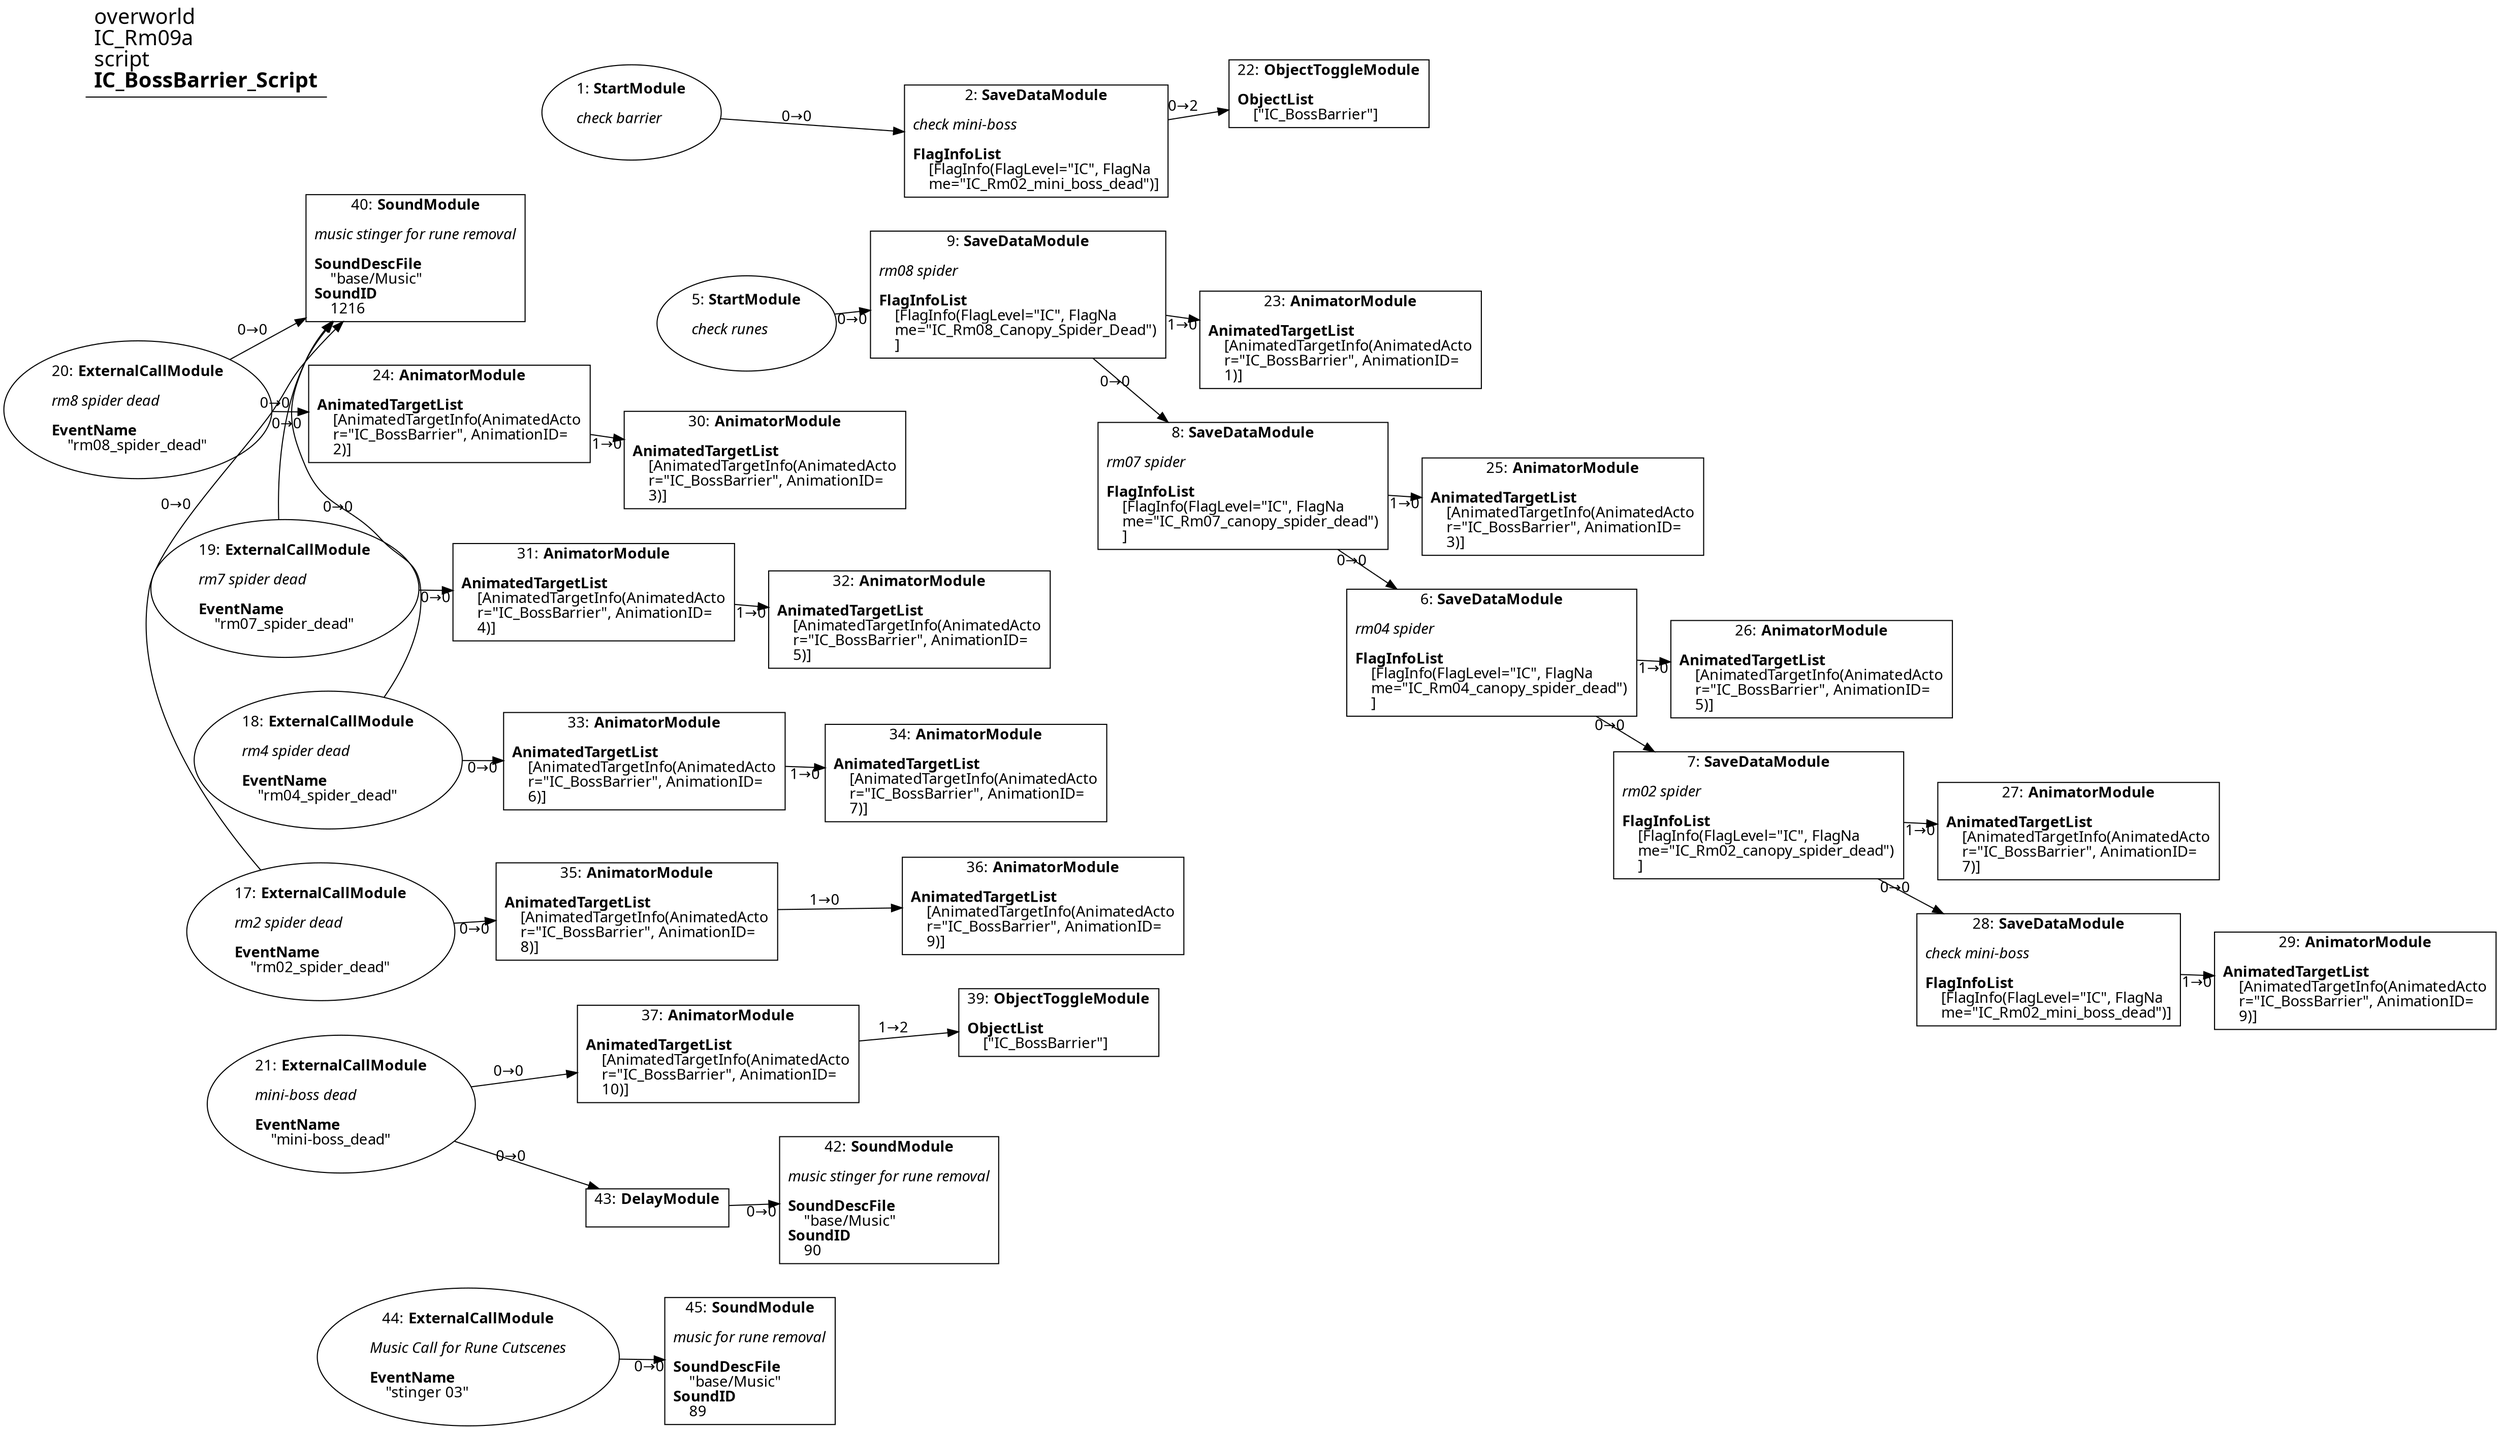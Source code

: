 digraph {
    layout = fdp;
    overlap = prism;
    sep = "+16";
    splines = spline;

    node [ shape = box ];

    graph [ fontname = "Segoe UI" ];
    node [ fontname = "Segoe UI" ];
    edge [ fontname = "Segoe UI" ];

    1 [ label = <1: <b>StartModule</b><br/><br/><i>check barrier<br align="left"/></i><br align="left"/>> ];
    1 [ shape = oval ]
    1 [ pos = "0.149,-0.27100003!" ];
    1 -> 2 [ label = "0→0" ];

    2 [ label = <2: <b>SaveDataModule</b><br/><br/><i>check mini-boss<br align="left"/></i><br align="left"/><b>FlagInfoList</b><br align="left"/>    [FlagInfo(FlagLevel=&quot;IC&quot;, FlagNa<br align="left"/>    me=&quot;IC_Rm02_mini_boss_dead&quot;)]<br align="left"/>> ];
    2 [ pos = "0.367,-0.27100003!" ];
    2 -> 22 [ label = "0→2" ];

    5 [ label = <5: <b>StartModule</b><br/><br/><i>check runes<br align="left"/></i><br align="left"/>> ];
    5 [ shape = oval ]
    5 [ pos = "0.14,-0.58900005!" ];
    5 -> 9 [ label = "0→0" ];

    6 [ label = <6: <b>SaveDataModule</b><br/><br/><i>rm04 spider<br align="left"/></i><br align="left"/><b>FlagInfoList</b><br align="left"/>    [FlagInfo(FlagLevel=&quot;IC&quot;, FlagNa<br align="left"/>    me=&quot;IC_Rm04_canopy_spider_dead&quot;)<br align="left"/>    ]<br align="left"/>> ];
    6 [ pos = "0.81700003,-0.943!" ];
    6 -> 26 [ label = "1→0" ];
    6 -> 7 [ label = "0→0" ];

    7 [ label = <7: <b>SaveDataModule</b><br/><br/><i>rm02 spider<br align="left"/></i><br align="left"/><b>FlagInfoList</b><br align="left"/>    [FlagInfo(FlagLevel=&quot;IC&quot;, FlagNa<br align="left"/>    me=&quot;IC_Rm02_canopy_spider_dead&quot;)<br align="left"/>    ]<br align="left"/>> ];
    7 [ pos = "1.0450001,-1.12!" ];
    7 -> 27 [ label = "1→0" ];
    7 -> 28 [ label = "0→0" ];

    8 [ label = <8: <b>SaveDataModule</b><br/><br/><i>rm07 spider<br align="left"/></i><br align="left"/><b>FlagInfoList</b><br align="left"/>    [FlagInfo(FlagLevel=&quot;IC&quot;, FlagNa<br align="left"/>    me=&quot;IC_Rm07_canopy_spider_dead&quot;)<br align="left"/>    ]<br align="left"/>> ];
    8 [ pos = "0.592,-0.77000004!" ];
    8 -> 25 [ label = "1→0" ];
    8 -> 6 [ label = "0→0" ];

    9 [ label = <9: <b>SaveDataModule</b><br/><br/><i>rm08 spider<br align="left"/></i><br align="left"/><b>FlagInfoList</b><br align="left"/>    [FlagInfo(FlagLevel=&quot;IC&quot;, FlagNa<br align="left"/>    me=&quot;IC_Rm08_Canopy_Spider_Dead&quot;)<br align="left"/>    ]<br align="left"/>> ];
    9 [ pos = "0.36600003,-0.58900005!" ];
    9 -> 23 [ label = "1→0" ];
    9 -> 8 [ label = "0→0" ];

    17 [ label = <17: <b>ExternalCallModule</b><br/><br/><i>rm2 spider dead<br align="left"/></i><br align="left"/><b>EventName</b><br align="left"/>    &quot;rm02_spider_dead&quot;<br align="left"/>> ];
    17 [ shape = oval ]
    17 [ pos = "-0.41500002,-1.2590001!" ];
    17 -> 35 [ label = "0→0" ];
    17 -> 40 [ label = "0→0" ];

    18 [ label = <18: <b>ExternalCallModule</b><br/><br/><i>rm4 spider dead<br align="left"/></i><br align="left"/><b>EventName</b><br align="left"/>    &quot;rm04_spider_dead&quot;<br align="left"/>> ];
    18 [ shape = oval ]
    18 [ pos = "-0.41000003,-1.087!" ];
    18 -> 33 [ label = "0→0" ];
    18 -> 40 [ label = "0→0" ];

    19 [ label = <19: <b>ExternalCallModule</b><br/><br/><i>rm7 spider dead<br align="left"/></i><br align="left"/><b>EventName</b><br align="left"/>    &quot;rm07_spider_dead&quot;<br align="left"/>> ];
    19 [ shape = oval ]
    19 [ pos = "-0.41300002,-0.887!" ];
    19 -> 31 [ label = "0→0" ];
    19 -> 40 [ label = "0→0" ];

    20 [ label = <20: <b>ExternalCallModule</b><br/><br/><i>rm8 spider dead<br align="left"/></i><br align="left"/><b>EventName</b><br align="left"/>    &quot;rm08_spider_dead&quot;<br align="left"/>> ];
    20 [ shape = oval ]
    20 [ pos = "-0.416,-0.717!" ];
    20 -> 24 [ label = "0→0" ];
    20 -> 40 [ label = "0→0" ];

    21 [ label = <21: <b>ExternalCallModule</b><br/><br/><i>mini-boss dead<br align="left"/></i><br align="left"/><b>EventName</b><br align="left"/>    &quot;mini-boss_dead&quot;<br align="left"/>> ];
    21 [ shape = oval ]
    21 [ pos = "-0.41700003,-1.445!" ];
    21 -> 37 [ label = "0→0" ];
    21 -> 43 [ label = "0→0" ];

    22 [ label = <22: <b>ObjectToggleModule</b><br/><br/><b>ObjectList</b><br align="left"/>    [&quot;IC_BossBarrier&quot;]<br align="left"/>> ];
    22 [ pos = "0.61200005,-0.22500001!" ];

    23 [ label = <23: <b>AnimatorModule</b><br/><br/><b>AnimatedTargetList</b><br align="left"/>    [AnimatedTargetInfo(AnimatedActo<br align="left"/>    r=&quot;IC_BossBarrier&quot;, AnimationID=<br align="left"/>    1)]<br align="left"/>> ];
    23 [ pos = "0.592,-0.61200005!" ];

    24 [ label = <24: <b>AnimatorModule</b><br/><br/><b>AnimatedTargetList</b><br align="left"/>    [AnimatedTargetInfo(AnimatedActo<br align="left"/>    r=&quot;IC_BossBarrier&quot;, AnimationID=<br align="left"/>    2)]<br align="left"/>> ];
    24 [ pos = "-0.18,-0.717!" ];
    24 -> 30 [ label = "1→0" ];

    25 [ label = <25: <b>AnimatorModule</b><br/><br/><b>AnimatedTargetList</b><br align="left"/>    [AnimatedTargetInfo(AnimatedActo<br align="left"/>    r=&quot;IC_BossBarrier&quot;, AnimationID=<br align="left"/>    3)]<br align="left"/>> ];
    25 [ pos = "0.81600004,-0.79300004!" ];

    26 [ label = <26: <b>AnimatorModule</b><br/><br/><b>AnimatedTargetList</b><br align="left"/>    [AnimatedTargetInfo(AnimatedActo<br align="left"/>    r=&quot;IC_BossBarrier&quot;, AnimationID=<br align="left"/>    5)]<br align="left"/>> ];
    26 [ pos = "1.0400001,-0.966!" ];

    27 [ label = <27: <b>AnimatorModule</b><br/><br/><b>AnimatedTargetList</b><br align="left"/>    [AnimatedTargetInfo(AnimatedActo<br align="left"/>    r=&quot;IC_BossBarrier&quot;, AnimationID=<br align="left"/>    7)]<br align="left"/>> ];
    27 [ pos = "1.281,-1.143!" ];

    28 [ label = <28: <b>SaveDataModule</b><br/><br/><i>check mini-boss<br align="left"/></i><br align="left"/><b>FlagInfoList</b><br align="left"/>    [FlagInfo(FlagLevel=&quot;IC&quot;, FlagNa<br align="left"/>    me=&quot;IC_Rm02_mini_boss_dead&quot;)]<br align="left"/>> ];
    28 [ pos = "1.284,-1.294!" ];
    28 -> 29 [ label = "1→0" ];

    29 [ label = <29: <b>AnimatorModule</b><br/><br/><b>AnimatedTargetList</b><br align="left"/>    [AnimatedTargetInfo(AnimatedActo<br align="left"/>    r=&quot;IC_BossBarrier&quot;, AnimationID=<br align="left"/>    9)]<br align="left"/>> ];
    29 [ pos = "1.5150001,-1.317!" ];

    30 [ label = <30: <b>AnimatorModule</b><br/><br/><b>AnimatedTargetList</b><br align="left"/>    [AnimatedTargetInfo(AnimatedActo<br align="left"/>    r=&quot;IC_BossBarrier&quot;, AnimationID=<br align="left"/>    3)]<br align="left"/>> ];
    30 [ pos = "0.035,-0.74!" ];

    31 [ label = <31: <b>AnimatorModule</b><br/><br/><b>AnimatedTargetList</b><br align="left"/>    [AnimatedTargetInfo(AnimatedActo<br align="left"/>    r=&quot;IC_BossBarrier&quot;, AnimationID=<br align="left"/>    4)]<br align="left"/>> ];
    31 [ pos = "-0.18,-0.887!" ];
    31 -> 32 [ label = "1→0" ];

    32 [ label = <32: <b>AnimatorModule</b><br/><br/><b>AnimatedTargetList</b><br align="left"/>    [AnimatedTargetInfo(AnimatedActo<br align="left"/>    r=&quot;IC_BossBarrier&quot;, AnimationID=<br align="left"/>    5)]<br align="left"/>> ];
    32 [ pos = "0.035,-0.91!" ];

    33 [ label = <33: <b>AnimatorModule</b><br/><br/><b>AnimatedTargetList</b><br align="left"/>    [AnimatedTargetInfo(AnimatedActo<br align="left"/>    r=&quot;IC_BossBarrier&quot;, AnimationID=<br align="left"/>    6)]<br align="left"/>> ];
    33 [ pos = "-0.18300001,-1.087!" ];
    33 -> 34 [ label = "1→0" ];

    34 [ label = <34: <b>AnimatorModule</b><br/><br/><b>AnimatedTargetList</b><br align="left"/>    [AnimatedTargetInfo(AnimatedActo<br align="left"/>    r=&quot;IC_BossBarrier&quot;, AnimationID=<br align="left"/>    7)]<br align="left"/>> ];
    34 [ pos = "0.032,-1.11!" ];

    35 [ label = <35: <b>AnimatorModule</b><br/><br/><b>AnimatedTargetList</b><br align="left"/>    [AnimatedTargetInfo(AnimatedActo<br align="left"/>    r=&quot;IC_BossBarrier&quot;, AnimationID=<br align="left"/>    8)]<br align="left"/>> ];
    35 [ pos = "-0.186,-1.2590001!" ];
    35 -> 36 [ label = "1→0" ];

    36 [ label = <36: <b>AnimatorModule</b><br/><br/><b>AnimatedTargetList</b><br align="left"/>    [AnimatedTargetInfo(AnimatedActo<br align="left"/>    r=&quot;IC_BossBarrier&quot;, AnimationID=<br align="left"/>    9)]<br align="left"/>> ];
    36 [ pos = "0.029000001,-1.2820001!" ];

    37 [ label = <37: <b>AnimatorModule</b><br/><br/><b>AnimatedTargetList</b><br align="left"/>    [AnimatedTargetInfo(AnimatedActo<br align="left"/>    r=&quot;IC_BossBarrier&quot;, AnimationID=<br align="left"/>    10)]<br align="left"/>> ];
    37 [ pos = "-0.18200001,-1.445!" ];
    37 -> 39 [ label = "1→2" ];

    39 [ label = <39: <b>ObjectToggleModule</b><br/><br/><b>ObjectList</b><br align="left"/>    [&quot;IC_BossBarrier&quot;]<br align="left"/>> ];
    39 [ pos = "0.031000001,-1.422!" ];

    40 [ label = <40: <b>SoundModule</b><br/><br/><i>music stinger for rune removal<br align="left"/></i><br align="left"/><b>SoundDescFile</b><br align="left"/>    &quot;base/Music&quot;<br align="left"/><b>SoundID</b><br align="left"/>    1216<br align="left"/>> ];
    40 [ pos = "-0.179,-0.549!" ];

    42 [ label = <42: <b>SoundModule</b><br/><br/><i>music stinger for rune removal<br align="left"/></i><br align="left"/><b>SoundDescFile</b><br align="left"/>    &quot;base/Music&quot;<br align="left"/><b>SoundID</b><br align="left"/>    90<br align="left"/>> ];
    42 [ pos = "0.030000001,-1.6190001!" ];

    43 [ label = <43: <b>DelayModule</b><br/><br/>> ];
    43 [ pos = "-0.17600001,-1.6190001!" ];
    43 -> 42 [ label = "0→0" ];

    44 [ label = <44: <b>ExternalCallModule</b><br/><br/><i>Music Call for Rune Cutscenes<br align="left"/></i><br align="left"/><b>EventName</b><br align="left"/>    &quot;stinger 03&quot;<br align="left"/>> ];
    44 [ shape = oval ]
    44 [ pos = "-0.416,-1.9150001!" ];
    44 -> 45 [ label = "0→0" ];

    45 [ label = <45: <b>SoundModule</b><br/><br/><i>music for rune removal<br align="left"/></i><br align="left"/><b>SoundDescFile</b><br align="left"/>    &quot;base/Music&quot;<br align="left"/><b>SoundID</b><br align="left"/>    89<br align="left"/>> ];
    45 [ pos = "-0.17400001,-1.914!" ];

    title [ pos = "-0.418,-0.224!" ];
    title [ shape = underline ];
    title [ label = <<font point-size="20">overworld<br align="left"/>IC_Rm09a<br align="left"/>script<br align="left"/><b>IC_BossBarrier_Script</b><br align="left"/></font>> ];
}
